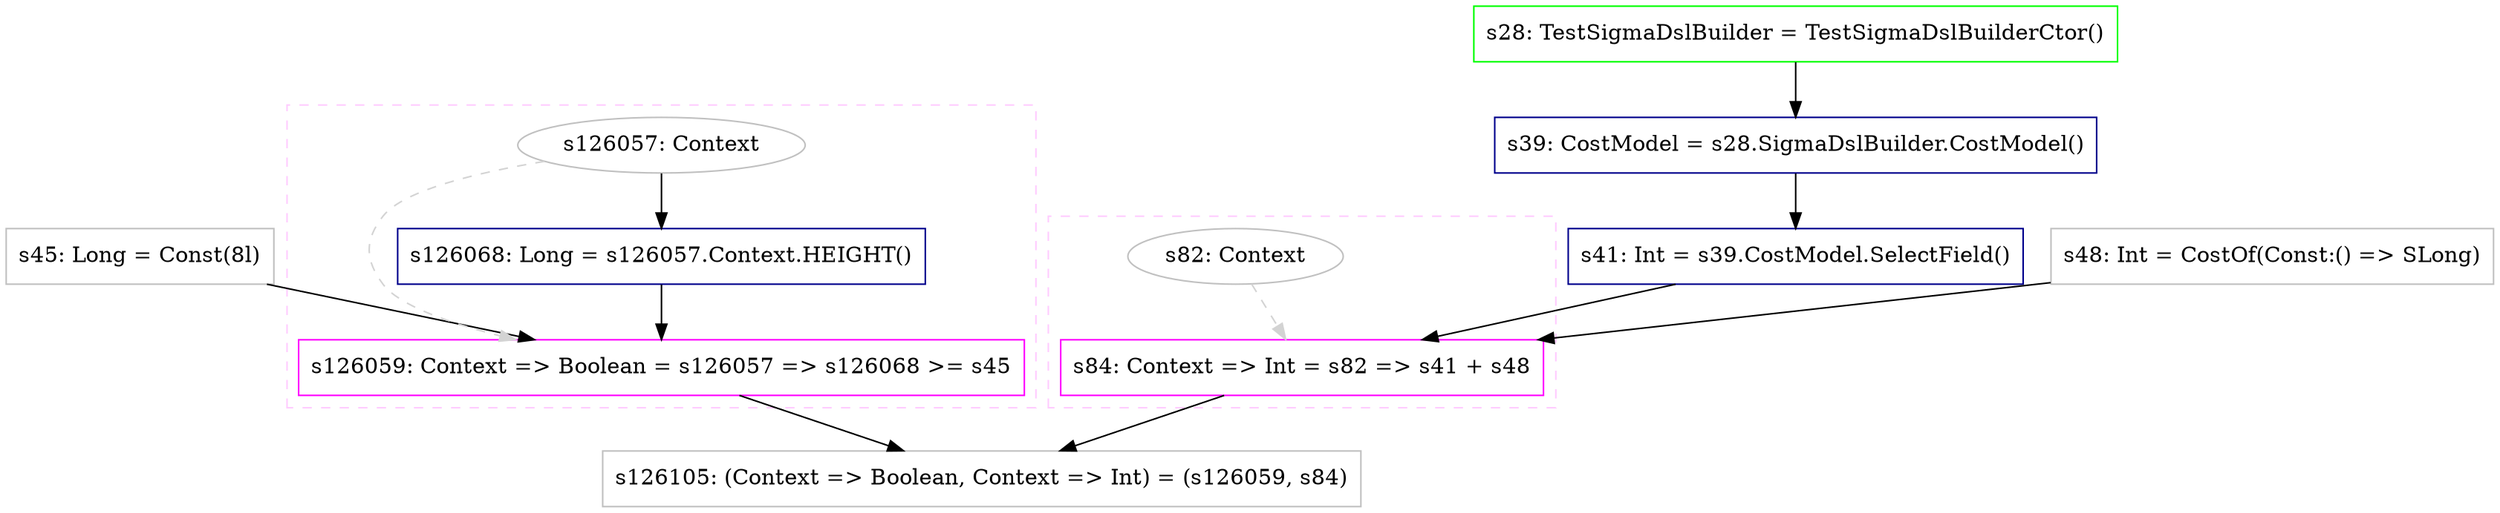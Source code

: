 digraph "height_8_verify" {
concentrate=true
node [style=filled, fillcolor=orangered]

"s45" [
label="s45: Long = Const(8l)"
shape=box, color=gray, tooltip="s45:Long", style=filled, fillcolor=white
]
subgraph cluster_s126059 {
style=dashed; color="#FFCCFF"
"s126057" [
label="s126057: Context"
shape=oval, color=gray, tooltip="s126057:Context", style=filled, fillcolor=white
]
"s126059" [
label="s126059: Context => Boolean = s126057 => s126068 >= s45"
shape=box, color=magenta, tooltip="s126059:Context => Boolean", style=filled, fillcolor=white
]
{rank=source; s126057}
"s126068" [
label="s126068: Long = s126057.Context.HEIGHT()"
shape=box, color=darkblue, tooltip="s126068:Long", style=filled, fillcolor=white
]
{rank=sink; s126059}
}
"s28" [
label="s28: TestSigmaDslBuilder = TestSigmaDslBuilderCtor()"
shape=box, color=green, tooltip="s28:TestSigmaDslBuilder", style=filled, fillcolor=white
]
"s39" [
label="s39: CostModel = s28.SigmaDslBuilder.CostModel()"
shape=box, color=darkblue, tooltip="s39:CostModel", style=filled, fillcolor=white
]
"s41" [
label="s41: Int = s39.CostModel.SelectField()"
shape=box, color=darkblue, tooltip="s41:Int", style=filled, fillcolor=white
]
"s48" [
label="s48: Int = CostOf(Const:() => SLong)"
shape=box, color=gray, tooltip="s48:Int", style=filled, fillcolor=white
]
subgraph cluster_s84 {
style=dashed; color="#FFCCFF"
"s82" [
label="s82: Context"
shape=oval, color=gray, tooltip="s82:Context", style=filled, fillcolor=white
]
"s84" [
label="s84: Context => Int = s82 => s41 + s48"
shape=box, color=magenta, tooltip="s84:Context => Int", style=filled, fillcolor=white
]
{rank=source; s82}
{rank=sink; s84}
}
"s126105" [
label="s126105: (Context => Boolean, Context => Int) = (s126059, s84)"
shape=box, color=gray, tooltip="s126105:(Context => Boolean, Context => Int)", style=filled, fillcolor=white
]
"s126059" -> "s126105" [style=solid]
"s84" -> "s126105" [style=solid]
"s82" -> "s84" [style=dashed, color=lightgray, weight=0]
"s41" -> "s84" [style=solid]
"s48" -> "s84" [style=solid]
"s39" -> "s41" [style=solid]
"s28" -> "s39" [style=solid]
"s126057" -> "s126068" [style=solid]
"s126057" -> "s126059" [style=dashed, color=lightgray, weight=0]
"s126068" -> "s126059" [style=solid]
"s45" -> "s126059" [style=solid]
}
